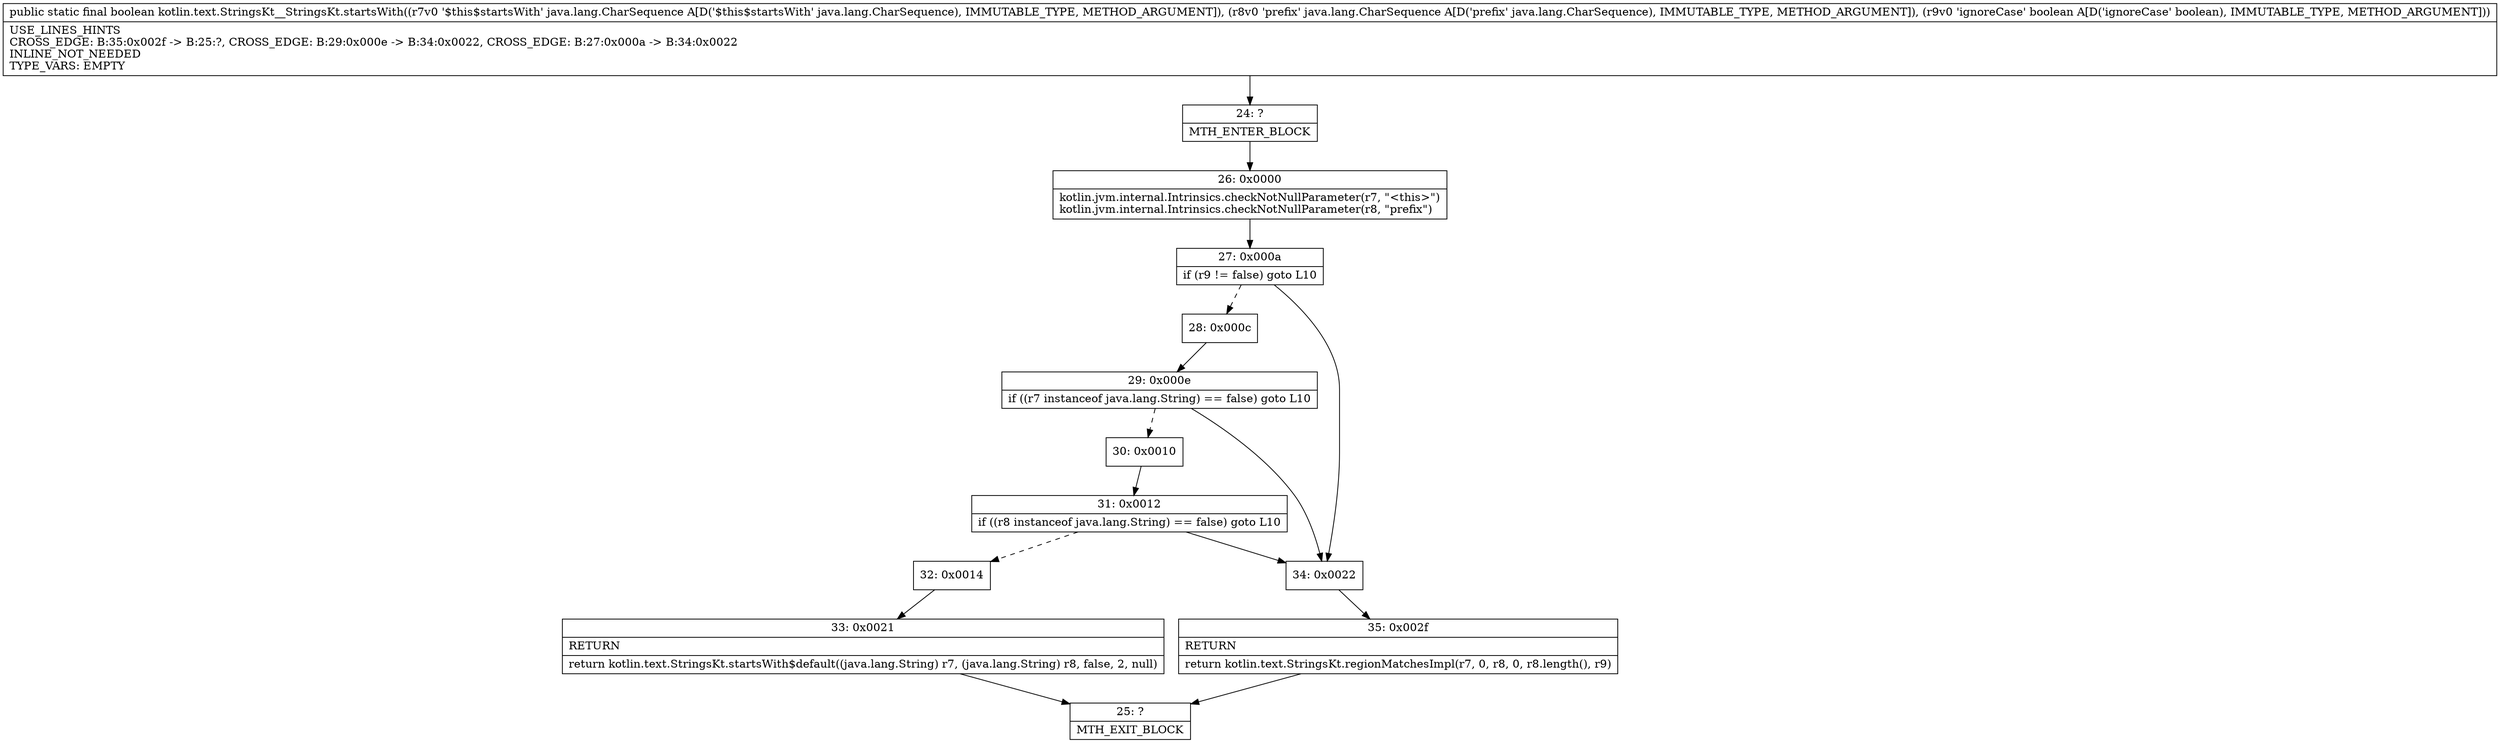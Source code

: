 digraph "CFG forkotlin.text.StringsKt__StringsKt.startsWith(Ljava\/lang\/CharSequence;Ljava\/lang\/CharSequence;Z)Z" {
Node_24 [shape=record,label="{24\:\ ?|MTH_ENTER_BLOCK\l}"];
Node_26 [shape=record,label="{26\:\ 0x0000|kotlin.jvm.internal.Intrinsics.checkNotNullParameter(r7, \"\<this\>\")\lkotlin.jvm.internal.Intrinsics.checkNotNullParameter(r8, \"prefix\")\l}"];
Node_27 [shape=record,label="{27\:\ 0x000a|if (r9 != false) goto L10\l}"];
Node_28 [shape=record,label="{28\:\ 0x000c}"];
Node_29 [shape=record,label="{29\:\ 0x000e|if ((r7 instanceof java.lang.String) == false) goto L10\l}"];
Node_30 [shape=record,label="{30\:\ 0x0010}"];
Node_31 [shape=record,label="{31\:\ 0x0012|if ((r8 instanceof java.lang.String) == false) goto L10\l}"];
Node_32 [shape=record,label="{32\:\ 0x0014}"];
Node_33 [shape=record,label="{33\:\ 0x0021|RETURN\l|return kotlin.text.StringsKt.startsWith$default((java.lang.String) r7, (java.lang.String) r8, false, 2, null)\l}"];
Node_25 [shape=record,label="{25\:\ ?|MTH_EXIT_BLOCK\l}"];
Node_34 [shape=record,label="{34\:\ 0x0022}"];
Node_35 [shape=record,label="{35\:\ 0x002f|RETURN\l|return kotlin.text.StringsKt.regionMatchesImpl(r7, 0, r8, 0, r8.length(), r9)\l}"];
MethodNode[shape=record,label="{public static final boolean kotlin.text.StringsKt__StringsKt.startsWith((r7v0 '$this$startsWith' java.lang.CharSequence A[D('$this$startsWith' java.lang.CharSequence), IMMUTABLE_TYPE, METHOD_ARGUMENT]), (r8v0 'prefix' java.lang.CharSequence A[D('prefix' java.lang.CharSequence), IMMUTABLE_TYPE, METHOD_ARGUMENT]), (r9v0 'ignoreCase' boolean A[D('ignoreCase' boolean), IMMUTABLE_TYPE, METHOD_ARGUMENT]))  | USE_LINES_HINTS\lCROSS_EDGE: B:35:0x002f \-\> B:25:?, CROSS_EDGE: B:29:0x000e \-\> B:34:0x0022, CROSS_EDGE: B:27:0x000a \-\> B:34:0x0022\lINLINE_NOT_NEEDED\lTYPE_VARS: EMPTY\l}"];
MethodNode -> Node_24;Node_24 -> Node_26;
Node_26 -> Node_27;
Node_27 -> Node_28[style=dashed];
Node_27 -> Node_34;
Node_28 -> Node_29;
Node_29 -> Node_30[style=dashed];
Node_29 -> Node_34;
Node_30 -> Node_31;
Node_31 -> Node_32[style=dashed];
Node_31 -> Node_34;
Node_32 -> Node_33;
Node_33 -> Node_25;
Node_34 -> Node_35;
Node_35 -> Node_25;
}

